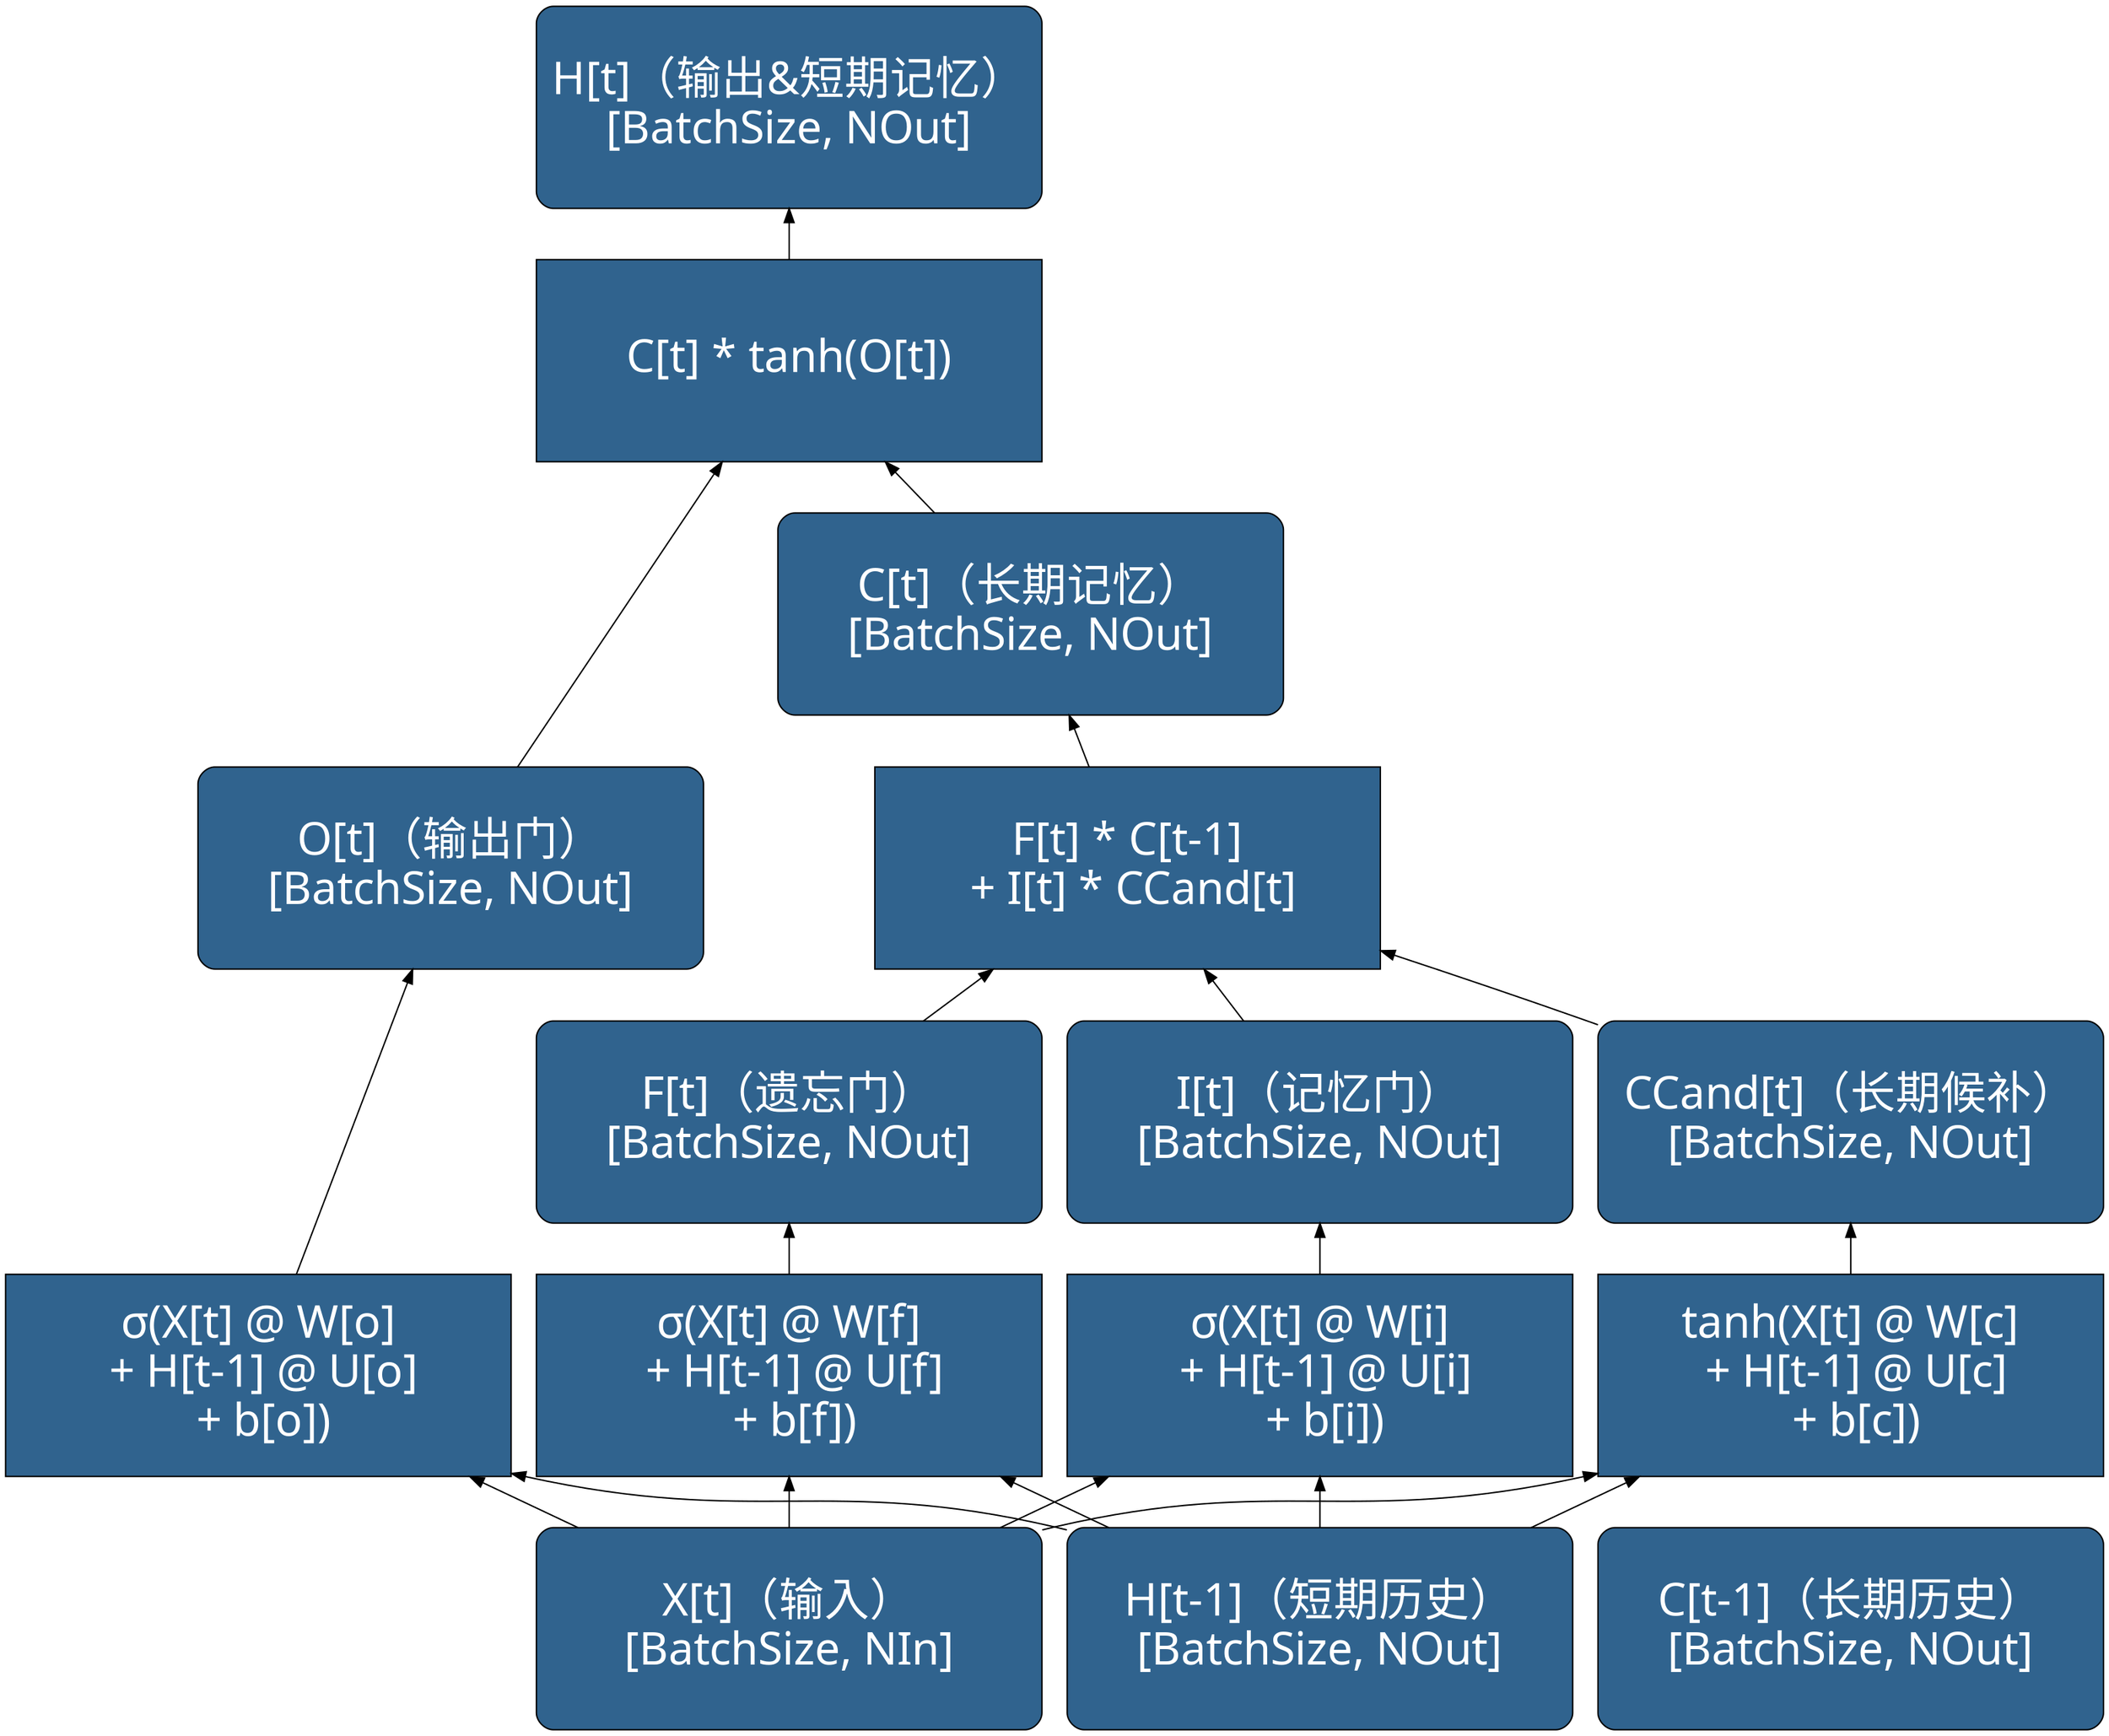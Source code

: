 digraph GRUCell {
	rankdir=BT
    node [
		style=filled, 
		color=Black
		fontcolor=White, 
		fillcolor="#30638e", 
		fontname="SimHei",
		fontsize=32,
		width=5, height=2,
		shape="box",
	]

    x [label="X[t]（输入）\n[BatchSize, NIn]", shape="Mrecord"]
    his_h [label="H[t-1]（短期历史）\n[BatchSize, NOut]", shape="Mrecord"]
    his_c [label="C[t-1]（长期历史）\n[BatchSize, NOut]", shape="Mrecord"]
    
    calc_f [label="σ(X[t] @ W[f]\n + H[t-1] @ U[f]\n + b[f])"]
    calc_i [label="σ(X[t] @ W[i]\n + H[t-1] @ U[i]\n + b[i])"]
    calc_c_cand [label="tanh(X[t] @ W[c]\n + H[t-1] @ U[c]\n + b[c])"]
    calc_o [label="σ(X[t] @ W[o]\n + H[t-1] @ U[o]\n + b[o])"]
    
    f   [label="F[t]（遗忘门）\n[BatchSize, NOut]", shape="Mrecord"]
    i   [label="I[t]（记忆门）\n[BatchSize, NOut]", shape="Mrecord"]
    c_cand   [label="CCand[t]（长期候补）\n[BatchSize, NOut]", shape="Mrecord"]
    o   [label="O[t]（输出门）\n[BatchSize, NOut]", shape="Mrecord"]

    calc_c [label="F[t] * C[t-1]\n + I[t] * CCand[t]"]
    calc_h [label="C[t] * tanh(O[t])"]

    h [label="H[t]（输出&短期记忆）\n[BatchSize, NOut]", shape="Mrecord"]
    c [label="C[t]（长期记忆）\n[BatchSize, NOut]", shape="Mrecord"]

    x -> calc_f
    x -> calc_i
    x -> calc_c_cand
    x -> calc_o

    his_h -> calc_f -> f
    his_h -> calc_i -> i
    his_h -> calc_c_cand -> c_cand
    his_h -> calc_o -> o

    f -> calc_c
    i -> calc_c
    c_cand -> calc_c

    calc_c -> c

    c -> calc_h
    o -> calc_h
    calc_h -> h


}